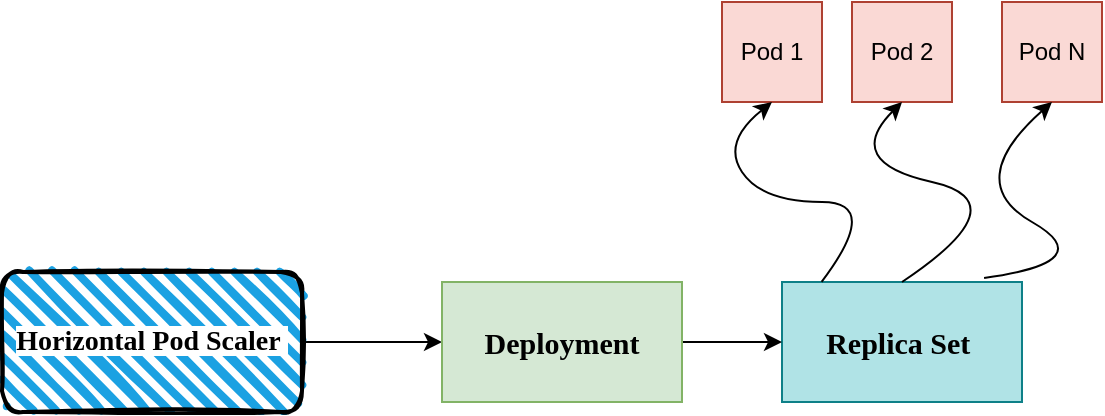 <mxfile version="21.7.5" type="device">
  <diagram name="Page-1" id="EZmPKCF6ZI91Psx-7hYF">
    <mxGraphModel dx="859" dy="518" grid="1" gridSize="10" guides="1" tooltips="1" connect="1" arrows="1" fold="1" page="1" pageScale="1" pageWidth="850" pageHeight="1100" math="0" shadow="0">
      <root>
        <mxCell id="0" />
        <mxCell id="1" parent="0" />
        <mxCell id="JdcKIeYOzdpxOeRv75iR-11" style="edgeStyle=orthogonalEdgeStyle;rounded=0;orthogonalLoop=1;jettySize=auto;html=1;entryX=0;entryY=0.5;entryDx=0;entryDy=0;" edge="1" parent="1" source="JdcKIeYOzdpxOeRv75iR-2" target="JdcKIeYOzdpxOeRv75iR-4">
          <mxGeometry relative="1" as="geometry" />
        </mxCell>
        <mxCell id="JdcKIeYOzdpxOeRv75iR-2" value="&lt;b&gt;&lt;font style=&quot;font-size: 14px; background-color: rgb(255, 255, 255);&quot; face=&quot;Verdana&quot;&gt;Horizontal Pod Scaler&amp;nbsp;&lt;/font&gt;&lt;/b&gt;" style="rounded=1;whiteSpace=wrap;html=1;strokeWidth=2;fillWeight=4;hachureGap=8;hachureAngle=45;fillColor=#1ba1e2;sketch=1;" vertex="1" parent="1">
          <mxGeometry x="100" y="315" width="150" height="70" as="geometry" />
        </mxCell>
        <mxCell id="JdcKIeYOzdpxOeRv75iR-3" value="&lt;b&gt;&lt;font style=&quot;font-size: 15px;&quot; face=&quot;Verdana&quot;&gt;Replica Set&amp;nbsp;&lt;/font&gt;&lt;/b&gt;" style="rounded=0;whiteSpace=wrap;html=1;fillColor=#b0e3e6;strokeColor=#0e8088;" vertex="1" parent="1">
          <mxGeometry x="490" y="320" width="120" height="60" as="geometry" />
        </mxCell>
        <mxCell id="JdcKIeYOzdpxOeRv75iR-12" style="edgeStyle=orthogonalEdgeStyle;rounded=0;orthogonalLoop=1;jettySize=auto;html=1;entryX=0;entryY=0.5;entryDx=0;entryDy=0;" edge="1" parent="1" source="JdcKIeYOzdpxOeRv75iR-4" target="JdcKIeYOzdpxOeRv75iR-3">
          <mxGeometry relative="1" as="geometry" />
        </mxCell>
        <mxCell id="JdcKIeYOzdpxOeRv75iR-4" value="&lt;b&gt;&lt;font style=&quot;font-size: 15px;&quot; face=&quot;Verdana&quot;&gt;Deployment&lt;/font&gt;&lt;/b&gt;" style="rounded=0;whiteSpace=wrap;html=1;fillColor=#d5e8d4;strokeColor=#82b366;" vertex="1" parent="1">
          <mxGeometry x="320" y="320" width="120" height="60" as="geometry" />
        </mxCell>
        <mxCell id="JdcKIeYOzdpxOeRv75iR-5" value="Pod 1" style="whiteSpace=wrap;html=1;aspect=fixed;fillColor=#fad9d5;strokeColor=#ae4132;" vertex="1" parent="1">
          <mxGeometry x="460" y="180" width="50" height="50" as="geometry" />
        </mxCell>
        <mxCell id="JdcKIeYOzdpxOeRv75iR-6" value="Pod 2" style="whiteSpace=wrap;html=1;aspect=fixed;fillColor=#fad9d5;strokeColor=#ae4132;" vertex="1" parent="1">
          <mxGeometry x="525" y="180" width="50" height="50" as="geometry" />
        </mxCell>
        <mxCell id="JdcKIeYOzdpxOeRv75iR-7" value="Pod N" style="whiteSpace=wrap;html=1;aspect=fixed;fillColor=#fad9d5;strokeColor=#ae4132;" vertex="1" parent="1">
          <mxGeometry x="600" y="180" width="50" height="50" as="geometry" />
        </mxCell>
        <mxCell id="JdcKIeYOzdpxOeRv75iR-8" value="" style="curved=1;endArrow=classic;html=1;rounded=0;exitX=0.165;exitY=-0.001;exitDx=0;exitDy=0;exitPerimeter=0;entryX=0.5;entryY=1;entryDx=0;entryDy=0;" edge="1" parent="1" source="JdcKIeYOzdpxOeRv75iR-3" target="JdcKIeYOzdpxOeRv75iR-5">
          <mxGeometry width="50" height="50" relative="1" as="geometry">
            <mxPoint x="440" y="280" as="sourcePoint" />
            <mxPoint x="490" y="230" as="targetPoint" />
            <Array as="points">
              <mxPoint x="540" y="280" />
              <mxPoint x="480" y="280" />
              <mxPoint x="460" y="250" />
            </Array>
          </mxGeometry>
        </mxCell>
        <mxCell id="JdcKIeYOzdpxOeRv75iR-9" value="" style="curved=1;endArrow=classic;html=1;rounded=0;exitX=0.5;exitY=0;exitDx=0;exitDy=0;entryX=0.5;entryY=1;entryDx=0;entryDy=0;" edge="1" parent="1" source="JdcKIeYOzdpxOeRv75iR-3" target="JdcKIeYOzdpxOeRv75iR-6">
          <mxGeometry width="50" height="50" relative="1" as="geometry">
            <mxPoint x="530" y="270" as="sourcePoint" />
            <mxPoint x="580" y="220" as="targetPoint" />
            <Array as="points">
              <mxPoint x="610" y="280" />
              <mxPoint x="520" y="260" />
            </Array>
          </mxGeometry>
        </mxCell>
        <mxCell id="JdcKIeYOzdpxOeRv75iR-10" value="" style="curved=1;endArrow=classic;html=1;rounded=0;exitX=0.842;exitY=-0.034;exitDx=0;exitDy=0;exitPerimeter=0;entryX=0.5;entryY=1;entryDx=0;entryDy=0;" edge="1" parent="1" source="JdcKIeYOzdpxOeRv75iR-3" target="JdcKIeYOzdpxOeRv75iR-7">
          <mxGeometry width="50" height="50" relative="1" as="geometry">
            <mxPoint x="600" y="290" as="sourcePoint" />
            <mxPoint x="650" y="240" as="targetPoint" />
            <Array as="points">
              <mxPoint x="650" y="310" />
              <mxPoint x="580" y="270" />
            </Array>
          </mxGeometry>
        </mxCell>
      </root>
    </mxGraphModel>
  </diagram>
</mxfile>
